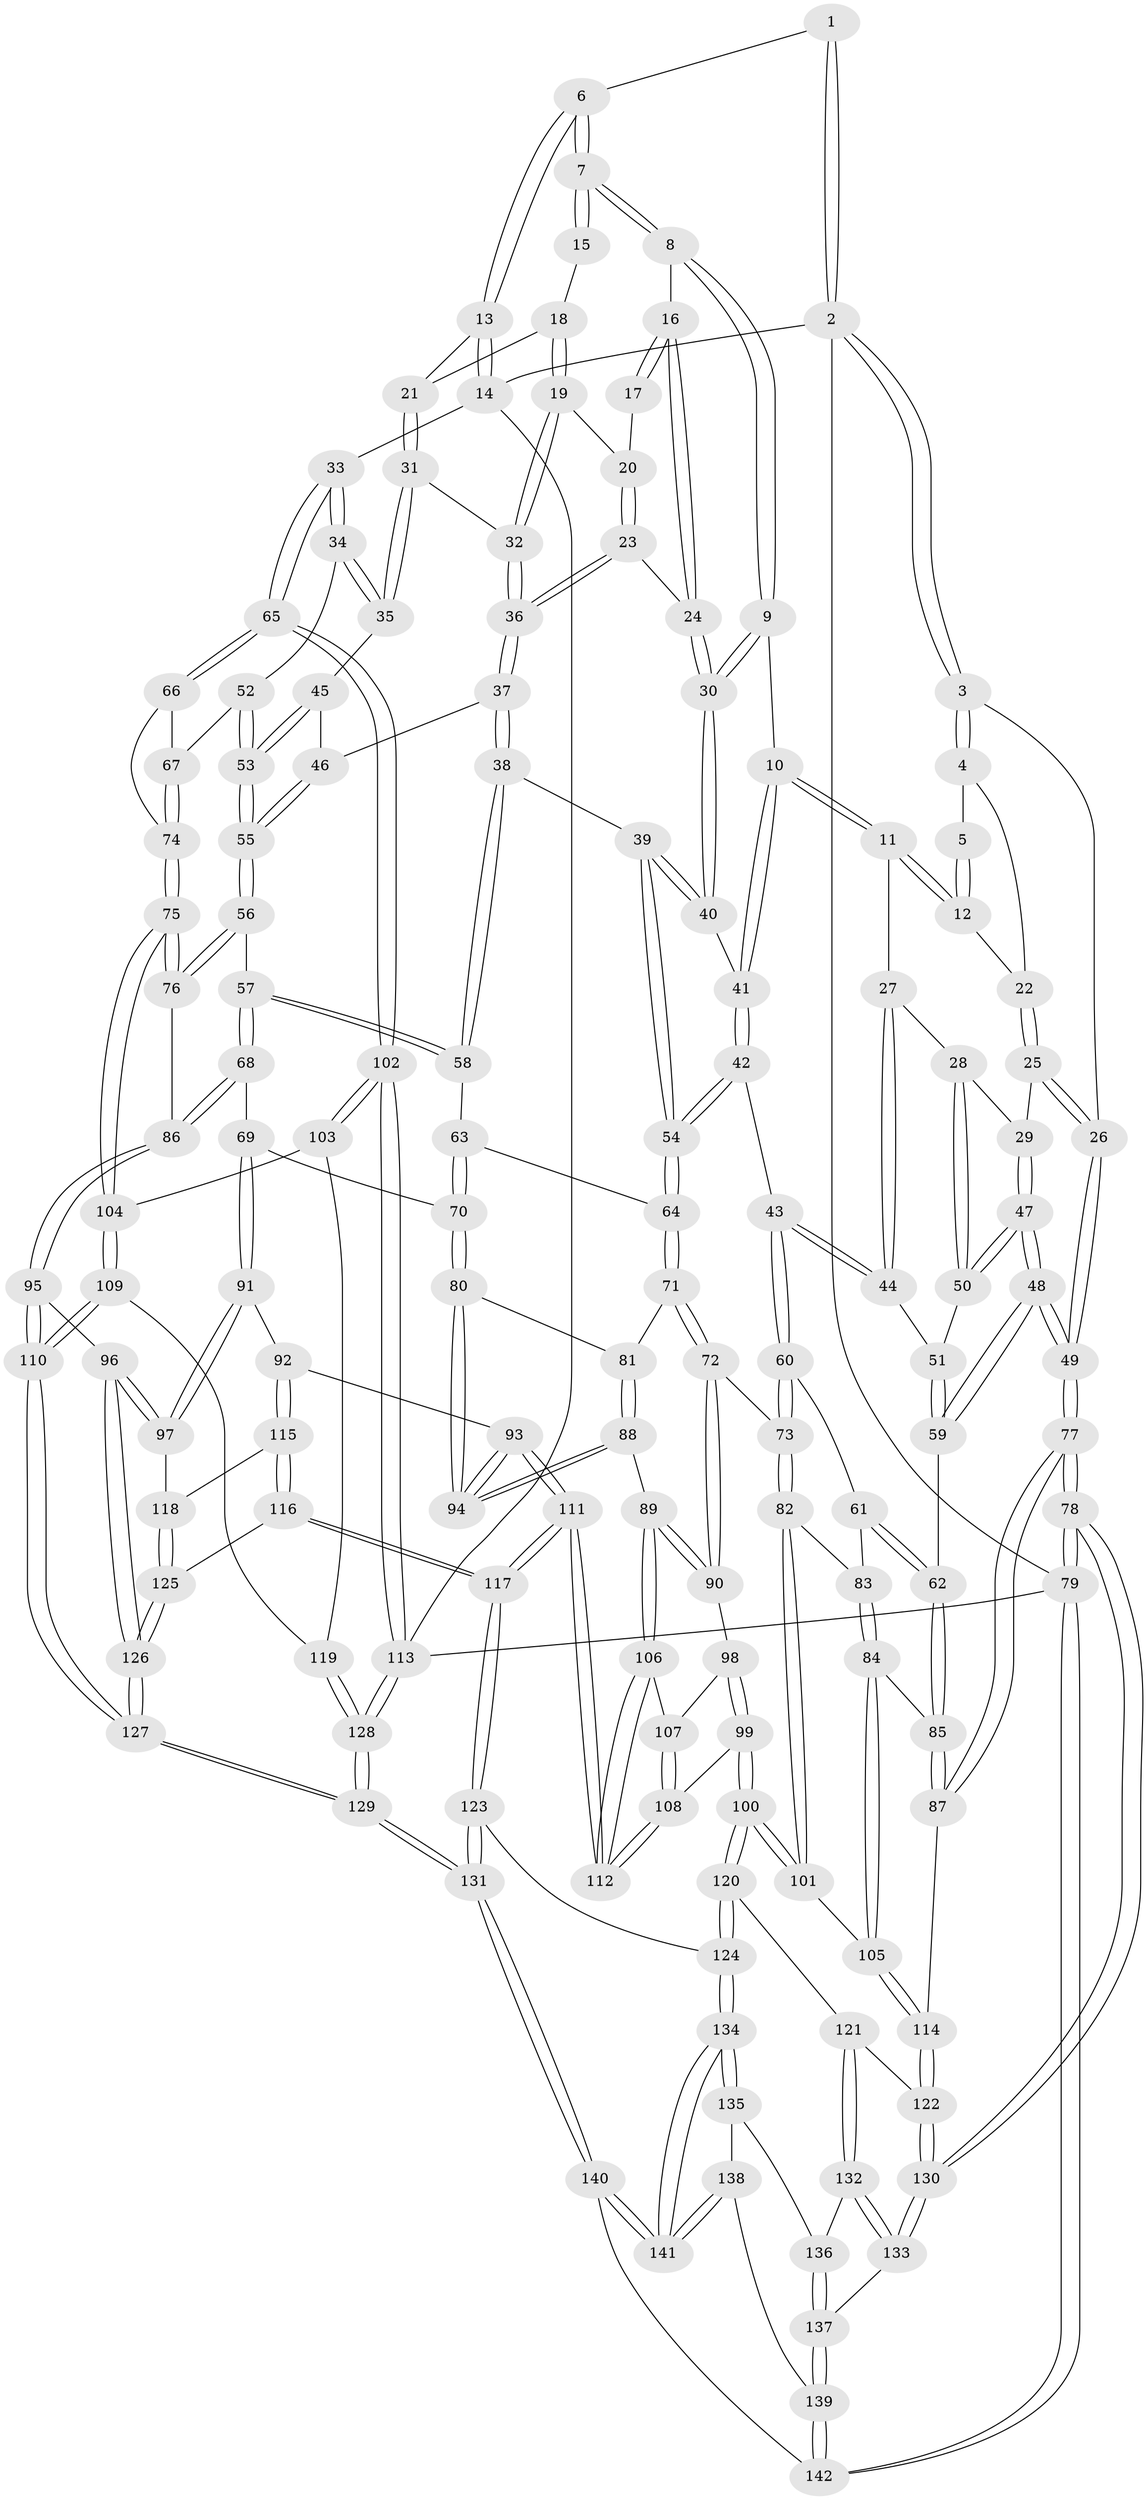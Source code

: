 // coarse degree distribution, {4: 0.38596491228070173, 3: 0.5087719298245614, 2: 0.05263157894736842, 5: 0.05263157894736842}
// Generated by graph-tools (version 1.1) at 2025/54/03/04/25 22:54:11]
// undirected, 142 vertices, 352 edges
graph export_dot {
  node [color=gray90,style=filled];
  1 [pos="+0.20641031565037748+0"];
  2 [pos="+0+0"];
  3 [pos="+0+0.08686058150406033"];
  4 [pos="+0+0.06499250520196441"];
  5 [pos="+0.08175523382240567+0"];
  6 [pos="+0.3292916559368715+0"];
  7 [pos="+0.3293711996257651+0"];
  8 [pos="+0.3222243120573634+0"];
  9 [pos="+0.2653321547766367+0.08323499009106045"];
  10 [pos="+0.25113734448791053+0.11106884674570175"];
  11 [pos="+0.20890016794797345+0.13229690377161532"];
  12 [pos="+0.07427606445987658+0.09847297739632652"];
  13 [pos="+0.8350279331704487+0"];
  14 [pos="+1+0"];
  15 [pos="+0.508102117392537+0.08773604729643046"];
  16 [pos="+0.41010510229581826+0.10332018440397027"];
  17 [pos="+0.4860871990767002+0.13120153251277414"];
  18 [pos="+0.5469211599639636+0.10552715724089468"];
  19 [pos="+0.5524187773562806+0.13879216517771667"];
  20 [pos="+0.4894208736410966+0.13939350773360526"];
  21 [pos="+0.804946931951956+0"];
  22 [pos="+0.07407207277227221+0.09861307275999155"];
  23 [pos="+0.48112282854711463+0.16512437396717738"];
  24 [pos="+0.4324222858008577+0.17804666780650236"];
  25 [pos="+0.02872645958242401+0.20102282171220592"];
  26 [pos="+0+0.18283677807762871"];
  27 [pos="+0.18917479500866305+0.15810940828284764"];
  28 [pos="+0.07796765189609078+0.2305032458233496"];
  29 [pos="+0.06011499022190127+0.22403877620340978"];
  30 [pos="+0.4225320383572127+0.2169904463297208"];
  31 [pos="+0.7569411100156097+0.06817914682181413"];
  32 [pos="+0.5780473714109698+0.193424707242098"];
  33 [pos="+1+0.20876947883283387"];
  34 [pos="+0.9513839206213721+0.28005710604680073"];
  35 [pos="+0.7761335824335002+0.1813991465001252"];
  36 [pos="+0.5700050884712504+0.21613487351570387"];
  37 [pos="+0.5661303676787085+0.26217806502447116"];
  38 [pos="+0.5132895837181881+0.2961249642818795"];
  39 [pos="+0.44339232154571917+0.2673439931978035"];
  40 [pos="+0.4207545615989943+0.2433062838910932"];
  41 [pos="+0.30231281033720875+0.2431510452510094"];
  42 [pos="+0.2628081813884691+0.34440318116504964"];
  43 [pos="+0.24854542300450538+0.34738601597314567"];
  44 [pos="+0.18260295552927655+0.31868886823727427"];
  45 [pos="+0.7537825208181339+0.22649947442195484"];
  46 [pos="+0.5824917524666516+0.2688755325236882"];
  47 [pos="+0+0.38675225083145803"];
  48 [pos="+0+0.45894849617874334"];
  49 [pos="+0+0.48370133920933656"];
  50 [pos="+0.11763688309556461+0.3002187653635051"];
  51 [pos="+0.1469816135847908+0.31721803524614006"];
  52 [pos="+0.9008647064874705+0.33793654896257114"];
  53 [pos="+0.7513748120631665+0.37732659003771807"];
  54 [pos="+0.3325913480552309+0.3924238551542865"];
  55 [pos="+0.7223420594612323+0.41731519816703677"];
  56 [pos="+0.7191978494984885+0.4339380959379048"];
  57 [pos="+0.706715448911513+0.44092045863162715"];
  58 [pos="+0.5057386137732284+0.36564065462461576"];
  59 [pos="+0.07124736750962757+0.4744230597229858"];
  60 [pos="+0.19724005905847913+0.43884792471357303"];
  61 [pos="+0.12135545846708766+0.47851443878040756"];
  62 [pos="+0.08617863316432982+0.48108884222235854"];
  63 [pos="+0.5047988294578376+0.36759294731996356"];
  64 [pos="+0.36988340599353786+0.44702886410978276"];
  65 [pos="+1+0.47162765242865784"];
  66 [pos="+1+0.46489241825104366"];
  67 [pos="+0.9105767767421307+0.42310161033890187"];
  68 [pos="+0.6548799051932028+0.48767222792419146"];
  69 [pos="+0.6373800270208295+0.49855505293128205"];
  70 [pos="+0.5468953067320352+0.50100967192735"];
  71 [pos="+0.37038466210975374+0.47754978397204007"];
  72 [pos="+0.3617367883539384+0.4892968310308543"];
  73 [pos="+0.2768809629297709+0.5290838367023013"];
  74 [pos="+0.8515494415096383+0.5189237283085383"];
  75 [pos="+0.835903952509212+0.5338746986618124"];
  76 [pos="+0.7736553295485277+0.4852368268433601"];
  77 [pos="+0+0.6008855990334981"];
  78 [pos="+0+1"];
  79 [pos="+0+1"];
  80 [pos="+0.5173749897977595+0.5242189174774072"];
  81 [pos="+0.42957662003742697+0.5044940395288491"];
  82 [pos="+0.25466026483788806+0.5591725115825967"];
  83 [pos="+0.16669120250146707+0.516067455880745"];
  84 [pos="+0.17740161609730284+0.6086326327027018"];
  85 [pos="+0.11728422795071247+0.5873711104635906"];
  86 [pos="+0.7043589403172252+0.6067029520440329"];
  87 [pos="+0.06234518108218159+0.6604466655711062"];
  88 [pos="+0.4415895296508005+0.6021375798057452"];
  89 [pos="+0.43073140174292407+0.6102300288599104"];
  90 [pos="+0.3693978994534913+0.5537076042918817"];
  91 [pos="+0.6372672276700337+0.4995345439086782"];
  92 [pos="+0.6049583895385726+0.6349272336560456"];
  93 [pos="+0.5223437635732111+0.6088005158794488"];
  94 [pos="+0.5149425726605362+0.5911964189811315"];
  95 [pos="+0.7084614283648252+0.6585264481734757"];
  96 [pos="+0.7050749131440789+0.6598992189217298"];
  97 [pos="+0.6867269579935531+0.6593850432640017"];
  98 [pos="+0.35962649495589016+0.596054181802539"];
  99 [pos="+0.3044525036031852+0.6567292265998074"];
  100 [pos="+0.2899771475330919+0.6630327432333066"];
  101 [pos="+0.23950155215366273+0.6236405765333037"];
  102 [pos="+1+0.6286267487768068"];
  103 [pos="+1+0.6038096981583116"];
  104 [pos="+0.8417322166501401+0.5528551943492709"];
  105 [pos="+0.2151964255219507+0.6305319469903933"];
  106 [pos="+0.4199880666829574+0.6432095347618396"];
  107 [pos="+0.38280232050417223+0.6184750944004669"];
  108 [pos="+0.35814364328543524+0.6606659404207879"];
  109 [pos="+0.818879373026729+0.6202684769975301"];
  110 [pos="+0.7783055186879785+0.6556344490795052"];
  111 [pos="+0.46560454069873247+0.7359387270497868"];
  112 [pos="+0.4232522116953478+0.672781999570726"];
  113 [pos="+1+1"];
  114 [pos="+0.13203254210284016+0.7344629182428764"];
  115 [pos="+0.6106375912409414+0.6433487478424444"];
  116 [pos="+0.5303728927530542+0.7420776272993843"];
  117 [pos="+0.46747099208644366+0.7504096604324979"];
  118 [pos="+0.6530222778267348+0.6640253386893047"];
  119 [pos="+0.8827311019774355+0.6869706407717237"];
  120 [pos="+0.310003081908169+0.7903955890251686"];
  121 [pos="+0.23071476442163236+0.8053404050747075"];
  122 [pos="+0.13402679407739904+0.7561287563703483"];
  123 [pos="+0.4285045426814619+0.8163317444937385"];
  124 [pos="+0.37860787136558544+0.8262853725714575"];
  125 [pos="+0.6213552300821065+0.7699274495849329"];
  126 [pos="+0.7012874381369677+0.8731345602954547"];
  127 [pos="+0.8572585160841096+1"];
  128 [pos="+1+1"];
  129 [pos="+0.8647868528062213+1"];
  130 [pos="+0+0.8909805397019683"];
  131 [pos="+0.8123765569746632+1"];
  132 [pos="+0.21037155125248766+0.8629636137384499"];
  133 [pos="+0.10022128593146702+0.9130529381473433"];
  134 [pos="+0.31634888018580987+0.9845541469749305"];
  135 [pos="+0.2206886937199329+0.907757506289698"];
  136 [pos="+0.21878544629700075+0.9028477565782914"];
  137 [pos="+0.13298556243751192+0.9353170026949675"];
  138 [pos="+0.1839325358734176+0.9562882801528562"];
  139 [pos="+0.15181815470912918+0.9521957723756769"];
  140 [pos="+0.32700014222499996+1"];
  141 [pos="+0.3122055017595715+1"];
  142 [pos="+0.1396239833558944+1"];
  1 -- 2;
  1 -- 2;
  1 -- 6;
  2 -- 3;
  2 -- 3;
  2 -- 14;
  2 -- 79;
  3 -- 4;
  3 -- 4;
  3 -- 26;
  4 -- 5;
  4 -- 22;
  5 -- 12;
  5 -- 12;
  6 -- 7;
  6 -- 7;
  6 -- 13;
  6 -- 13;
  7 -- 8;
  7 -- 8;
  7 -- 15;
  7 -- 15;
  8 -- 9;
  8 -- 9;
  8 -- 16;
  9 -- 10;
  9 -- 30;
  9 -- 30;
  10 -- 11;
  10 -- 11;
  10 -- 41;
  10 -- 41;
  11 -- 12;
  11 -- 12;
  11 -- 27;
  12 -- 22;
  13 -- 14;
  13 -- 14;
  13 -- 21;
  14 -- 33;
  14 -- 113;
  15 -- 18;
  16 -- 17;
  16 -- 17;
  16 -- 24;
  16 -- 24;
  17 -- 20;
  18 -- 19;
  18 -- 19;
  18 -- 21;
  19 -- 20;
  19 -- 32;
  19 -- 32;
  20 -- 23;
  20 -- 23;
  21 -- 31;
  21 -- 31;
  22 -- 25;
  22 -- 25;
  23 -- 24;
  23 -- 36;
  23 -- 36;
  24 -- 30;
  24 -- 30;
  25 -- 26;
  25 -- 26;
  25 -- 29;
  26 -- 49;
  26 -- 49;
  27 -- 28;
  27 -- 44;
  27 -- 44;
  28 -- 29;
  28 -- 50;
  28 -- 50;
  29 -- 47;
  29 -- 47;
  30 -- 40;
  30 -- 40;
  31 -- 32;
  31 -- 35;
  31 -- 35;
  32 -- 36;
  32 -- 36;
  33 -- 34;
  33 -- 34;
  33 -- 65;
  33 -- 65;
  34 -- 35;
  34 -- 35;
  34 -- 52;
  35 -- 45;
  36 -- 37;
  36 -- 37;
  37 -- 38;
  37 -- 38;
  37 -- 46;
  38 -- 39;
  38 -- 58;
  38 -- 58;
  39 -- 40;
  39 -- 40;
  39 -- 54;
  39 -- 54;
  40 -- 41;
  41 -- 42;
  41 -- 42;
  42 -- 43;
  42 -- 54;
  42 -- 54;
  43 -- 44;
  43 -- 44;
  43 -- 60;
  43 -- 60;
  44 -- 51;
  45 -- 46;
  45 -- 53;
  45 -- 53;
  46 -- 55;
  46 -- 55;
  47 -- 48;
  47 -- 48;
  47 -- 50;
  47 -- 50;
  48 -- 49;
  48 -- 49;
  48 -- 59;
  48 -- 59;
  49 -- 77;
  49 -- 77;
  50 -- 51;
  51 -- 59;
  51 -- 59;
  52 -- 53;
  52 -- 53;
  52 -- 67;
  53 -- 55;
  53 -- 55;
  54 -- 64;
  54 -- 64;
  55 -- 56;
  55 -- 56;
  56 -- 57;
  56 -- 76;
  56 -- 76;
  57 -- 58;
  57 -- 58;
  57 -- 68;
  57 -- 68;
  58 -- 63;
  59 -- 62;
  60 -- 61;
  60 -- 73;
  60 -- 73;
  61 -- 62;
  61 -- 62;
  61 -- 83;
  62 -- 85;
  62 -- 85;
  63 -- 64;
  63 -- 70;
  63 -- 70;
  64 -- 71;
  64 -- 71;
  65 -- 66;
  65 -- 66;
  65 -- 102;
  65 -- 102;
  66 -- 67;
  66 -- 74;
  67 -- 74;
  67 -- 74;
  68 -- 69;
  68 -- 86;
  68 -- 86;
  69 -- 70;
  69 -- 91;
  69 -- 91;
  70 -- 80;
  70 -- 80;
  71 -- 72;
  71 -- 72;
  71 -- 81;
  72 -- 73;
  72 -- 90;
  72 -- 90;
  73 -- 82;
  73 -- 82;
  74 -- 75;
  74 -- 75;
  75 -- 76;
  75 -- 76;
  75 -- 104;
  75 -- 104;
  76 -- 86;
  77 -- 78;
  77 -- 78;
  77 -- 87;
  77 -- 87;
  78 -- 79;
  78 -- 79;
  78 -- 130;
  78 -- 130;
  79 -- 142;
  79 -- 142;
  79 -- 113;
  80 -- 81;
  80 -- 94;
  80 -- 94;
  81 -- 88;
  81 -- 88;
  82 -- 83;
  82 -- 101;
  82 -- 101;
  83 -- 84;
  83 -- 84;
  84 -- 85;
  84 -- 105;
  84 -- 105;
  85 -- 87;
  85 -- 87;
  86 -- 95;
  86 -- 95;
  87 -- 114;
  88 -- 89;
  88 -- 94;
  88 -- 94;
  89 -- 90;
  89 -- 90;
  89 -- 106;
  89 -- 106;
  90 -- 98;
  91 -- 92;
  91 -- 97;
  91 -- 97;
  92 -- 93;
  92 -- 115;
  92 -- 115;
  93 -- 94;
  93 -- 94;
  93 -- 111;
  93 -- 111;
  95 -- 96;
  95 -- 110;
  95 -- 110;
  96 -- 97;
  96 -- 97;
  96 -- 126;
  96 -- 126;
  97 -- 118;
  98 -- 99;
  98 -- 99;
  98 -- 107;
  99 -- 100;
  99 -- 100;
  99 -- 108;
  100 -- 101;
  100 -- 101;
  100 -- 120;
  100 -- 120;
  101 -- 105;
  102 -- 103;
  102 -- 103;
  102 -- 113;
  102 -- 113;
  103 -- 104;
  103 -- 119;
  104 -- 109;
  104 -- 109;
  105 -- 114;
  105 -- 114;
  106 -- 107;
  106 -- 112;
  106 -- 112;
  107 -- 108;
  107 -- 108;
  108 -- 112;
  108 -- 112;
  109 -- 110;
  109 -- 110;
  109 -- 119;
  110 -- 127;
  110 -- 127;
  111 -- 112;
  111 -- 112;
  111 -- 117;
  111 -- 117;
  113 -- 128;
  113 -- 128;
  114 -- 122;
  114 -- 122;
  115 -- 116;
  115 -- 116;
  115 -- 118;
  116 -- 117;
  116 -- 117;
  116 -- 125;
  117 -- 123;
  117 -- 123;
  118 -- 125;
  118 -- 125;
  119 -- 128;
  119 -- 128;
  120 -- 121;
  120 -- 124;
  120 -- 124;
  121 -- 122;
  121 -- 132;
  121 -- 132;
  122 -- 130;
  122 -- 130;
  123 -- 124;
  123 -- 131;
  123 -- 131;
  124 -- 134;
  124 -- 134;
  125 -- 126;
  125 -- 126;
  126 -- 127;
  126 -- 127;
  127 -- 129;
  127 -- 129;
  128 -- 129;
  128 -- 129;
  129 -- 131;
  129 -- 131;
  130 -- 133;
  130 -- 133;
  131 -- 140;
  131 -- 140;
  132 -- 133;
  132 -- 133;
  132 -- 136;
  133 -- 137;
  134 -- 135;
  134 -- 135;
  134 -- 141;
  134 -- 141;
  135 -- 136;
  135 -- 138;
  136 -- 137;
  136 -- 137;
  137 -- 139;
  137 -- 139;
  138 -- 139;
  138 -- 141;
  138 -- 141;
  139 -- 142;
  139 -- 142;
  140 -- 141;
  140 -- 141;
  140 -- 142;
}
